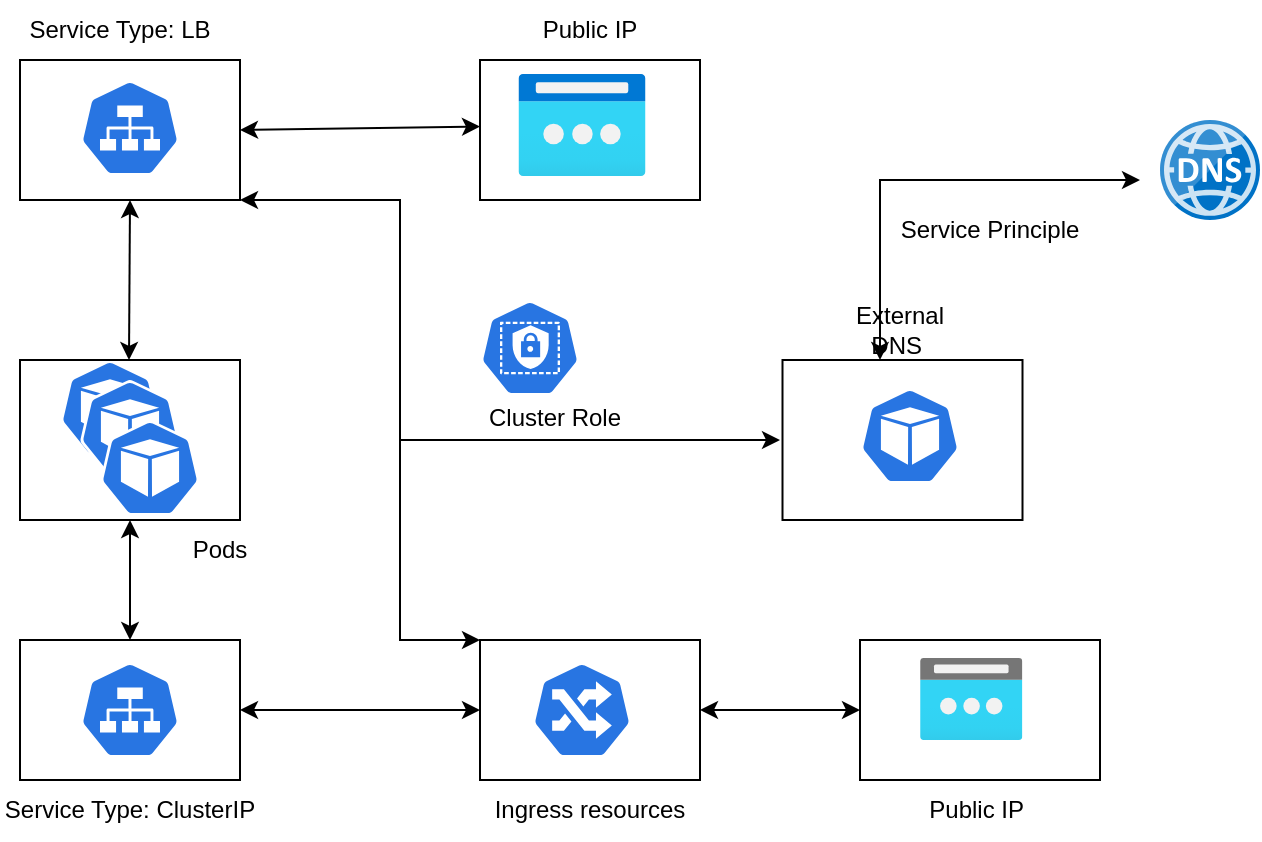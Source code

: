 <mxfile version="21.8.2" type="device">
  <diagram name="Page-1" id="tVJbM0QFH8Vj0zSCTGPi">
    <mxGraphModel dx="1042" dy="577" grid="1" gridSize="10" guides="1" tooltips="1" connect="1" arrows="1" fold="1" page="1" pageScale="1" pageWidth="850" pageHeight="1100" math="0" shadow="0">
      <root>
        <mxCell id="0" />
        <mxCell id="1" parent="0" />
        <mxCell id="wuafn8Rh87BKBdAyfIPy-2" value="" style="sketch=0;html=1;dashed=0;whitespace=wrap;fillColor=#2875E2;strokeColor=#ffffff;points=[[0.005,0.63,0],[0.1,0.2,0],[0.9,0.2,0],[0.5,0,0],[0.995,0.63,0],[0.72,0.99,0],[0.5,1,0],[0.28,0.99,0]];verticalLabelPosition=bottom;align=center;verticalAlign=top;shape=mxgraph.kubernetes.icon;prIcon=pod" vertex="1" parent="1">
          <mxGeometry x="150" y="240" width="50" height="48" as="geometry" />
        </mxCell>
        <mxCell id="wuafn8Rh87BKBdAyfIPy-3" value="" style="sketch=0;html=1;dashed=0;whitespace=wrap;fillColor=#2875E2;strokeColor=#ffffff;points=[[0.005,0.63,0],[0.1,0.2,0],[0.9,0.2,0],[0.5,0,0],[0.995,0.63,0],[0.72,0.99,0],[0.5,1,0],[0.28,0.99,0]];verticalLabelPosition=bottom;align=center;verticalAlign=top;shape=mxgraph.kubernetes.icon;prIcon=pod" vertex="1" parent="1">
          <mxGeometry x="160" y="250" width="50" height="48" as="geometry" />
        </mxCell>
        <mxCell id="wuafn8Rh87BKBdAyfIPy-4" value="" style="sketch=0;html=1;dashed=0;whitespace=wrap;fillColor=#2875E2;strokeColor=#ffffff;points=[[0.005,0.63,0],[0.1,0.2,0],[0.9,0.2,0],[0.5,0,0],[0.995,0.63,0],[0.72,0.99,0],[0.5,1,0],[0.28,0.99,0]];verticalLabelPosition=bottom;align=center;verticalAlign=top;shape=mxgraph.kubernetes.icon;prIcon=pod" vertex="1" parent="1">
          <mxGeometry x="170" y="270" width="50" height="48" as="geometry" />
        </mxCell>
        <mxCell id="wuafn8Rh87BKBdAyfIPy-6" value="" style="rounded=0;whiteSpace=wrap;html=1;shadow=0;fillColor=none;" vertex="1" parent="1">
          <mxGeometry x="130" y="240" width="110" height="80" as="geometry" />
        </mxCell>
        <mxCell id="wuafn8Rh87BKBdAyfIPy-7" value="" style="endArrow=classic;startArrow=classic;html=1;rounded=0;" edge="1" parent="1">
          <mxGeometry width="50" height="50" relative="1" as="geometry">
            <mxPoint x="184.5" y="240" as="sourcePoint" />
            <mxPoint x="185" y="160" as="targetPoint" />
          </mxGeometry>
        </mxCell>
        <mxCell id="wuafn8Rh87BKBdAyfIPy-8" value="" style="sketch=0;html=1;dashed=0;whitespace=wrap;fillColor=#2875E2;strokeColor=#ffffff;points=[[0.005,0.63,0],[0.1,0.2,0],[0.9,0.2,0],[0.5,0,0],[0.995,0.63,0],[0.72,0.99,0],[0.5,1,0],[0.28,0.99,0]];verticalLabelPosition=bottom;align=center;verticalAlign=top;shape=mxgraph.kubernetes.icon;prIcon=svc" vertex="1" parent="1">
          <mxGeometry x="160" y="100" width="50" height="48" as="geometry" />
        </mxCell>
        <mxCell id="wuafn8Rh87BKBdAyfIPy-9" value="" style="rounded=0;whiteSpace=wrap;html=1;fillColor=none;" vertex="1" parent="1">
          <mxGeometry x="130" y="90" width="110" height="70" as="geometry" />
        </mxCell>
        <mxCell id="wuafn8Rh87BKBdAyfIPy-11" value="" style="rounded=0;whiteSpace=wrap;html=1;shape=image;labelBackgroundColor=default;verticalAlign=top;verticalLabelPosition=bottom;aspect=fixed;points=[];image=img/lib/azure2/networking/Public_IP_Addresses_Classic.svg;" vertex="1" parent="1">
          <mxGeometry x="360" y="97" width="102" height="51" as="geometry" />
        </mxCell>
        <mxCell id="wuafn8Rh87BKBdAyfIPy-12" value="" style="endArrow=classic;startArrow=classic;html=1;rounded=0;exitX=1;exitY=0.5;exitDx=0;exitDy=0;" edge="1" parent="1" source="wuafn8Rh87BKBdAyfIPy-9" target="wuafn8Rh87BKBdAyfIPy-11">
          <mxGeometry width="50" height="50" relative="1" as="geometry">
            <mxPoint x="270" y="140" as="sourcePoint" />
            <mxPoint x="320" y="90" as="targetPoint" />
          </mxGeometry>
        </mxCell>
        <mxCell id="wuafn8Rh87BKBdAyfIPy-13" value="" style="rounded=0;whiteSpace=wrap;html=1;fillColor=none;" vertex="1" parent="1">
          <mxGeometry x="360" y="90" width="110" height="70" as="geometry" />
        </mxCell>
        <mxCell id="wuafn8Rh87BKBdAyfIPy-14" value="" style="rounded=0;whiteSpace=wrap;html=1;fillColor=none;" vertex="1" parent="1">
          <mxGeometry x="130" y="380" width="110" height="70" as="geometry" />
        </mxCell>
        <mxCell id="wuafn8Rh87BKBdAyfIPy-15" value="" style="sketch=0;html=1;dashed=0;whitespace=wrap;fillColor=#2875E2;strokeColor=#ffffff;points=[[0.005,0.63,0],[0.1,0.2,0],[0.9,0.2,0],[0.5,0,0],[0.995,0.63,0],[0.72,0.99,0],[0.5,1,0],[0.28,0.99,0]];verticalLabelPosition=bottom;align=center;verticalAlign=top;shape=mxgraph.kubernetes.icon;prIcon=svc" vertex="1" parent="1">
          <mxGeometry x="160" y="391" width="50" height="48" as="geometry" />
        </mxCell>
        <mxCell id="wuafn8Rh87BKBdAyfIPy-16" value="" style="endArrow=classic;startArrow=classic;html=1;rounded=0;entryX=0.5;entryY=1;entryDx=0;entryDy=0;exitX=0.5;exitY=0;exitDx=0;exitDy=0;" edge="1" parent="1" source="wuafn8Rh87BKBdAyfIPy-14" target="wuafn8Rh87BKBdAyfIPy-6">
          <mxGeometry width="50" height="50" relative="1" as="geometry">
            <mxPoint x="150" y="380" as="sourcePoint" />
            <mxPoint x="200" y="330" as="targetPoint" />
          </mxGeometry>
        </mxCell>
        <mxCell id="wuafn8Rh87BKBdAyfIPy-17" value="" style="sketch=0;html=1;dashed=0;whitespace=wrap;fillColor=#2875E2;strokeColor=#ffffff;points=[[0.005,0.63,0],[0.1,0.2,0],[0.9,0.2,0],[0.5,0,0],[0.995,0.63,0],[0.72,0.99,0],[0.5,1,0],[0.28,0.99,0]];verticalLabelPosition=bottom;align=center;verticalAlign=top;shape=mxgraph.kubernetes.icon;prIcon=ing" vertex="1" parent="1">
          <mxGeometry x="386" y="391" width="50" height="48" as="geometry" />
        </mxCell>
        <mxCell id="wuafn8Rh87BKBdAyfIPy-18" value="" style="rounded=0;whiteSpace=wrap;html=1;fillColor=none;" vertex="1" parent="1">
          <mxGeometry x="360" y="380" width="110" height="70" as="geometry" />
        </mxCell>
        <mxCell id="wuafn8Rh87BKBdAyfIPy-19" value="" style="endArrow=classic;startArrow=classic;html=1;rounded=0;entryX=0;entryY=0.5;entryDx=0;entryDy=0;exitX=1;exitY=0.5;exitDx=0;exitDy=0;" edge="1" parent="1" source="wuafn8Rh87BKBdAyfIPy-14" target="wuafn8Rh87BKBdAyfIPy-18">
          <mxGeometry width="50" height="50" relative="1" as="geometry">
            <mxPoint x="240" y="420" as="sourcePoint" />
            <mxPoint x="290" y="370" as="targetPoint" />
          </mxGeometry>
        </mxCell>
        <mxCell id="wuafn8Rh87BKBdAyfIPy-20" value="" style="image;aspect=fixed;html=1;points=[];align=center;fontSize=12;image=img/lib/azure2/networking/Public_IP_Addresses.svg;" vertex="1" parent="1">
          <mxGeometry x="580" y="389" width="51.25" height="41" as="geometry" />
        </mxCell>
        <mxCell id="wuafn8Rh87BKBdAyfIPy-21" value="" style="rounded=0;whiteSpace=wrap;html=1;fillColor=none;" vertex="1" parent="1">
          <mxGeometry x="550" y="380" width="120" height="70" as="geometry" />
        </mxCell>
        <mxCell id="wuafn8Rh87BKBdAyfIPy-22" value="" style="endArrow=classic;startArrow=classic;html=1;rounded=0;entryX=0;entryY=0.5;entryDx=0;entryDy=0;" edge="1" parent="1" target="wuafn8Rh87BKBdAyfIPy-21">
          <mxGeometry width="50" height="50" relative="1" as="geometry">
            <mxPoint x="470" y="415" as="sourcePoint" />
            <mxPoint x="520" y="370" as="targetPoint" />
          </mxGeometry>
        </mxCell>
        <mxCell id="wuafn8Rh87BKBdAyfIPy-23" value="" style="image;sketch=0;aspect=fixed;html=1;points=[];align=center;fontSize=12;image=img/lib/mscae/DNS.svg;" vertex="1" parent="1">
          <mxGeometry x="700" y="120" width="50" height="50" as="geometry" />
        </mxCell>
        <mxCell id="wuafn8Rh87BKBdAyfIPy-24" value="" style="sketch=0;html=1;dashed=0;whitespace=wrap;fillColor=#2875E2;strokeColor=#ffffff;points=[[0.005,0.63,0],[0.1,0.2,0],[0.9,0.2,0],[0.5,0,0],[0.995,0.63,0],[0.72,0.99,0],[0.5,1,0],[0.28,0.99,0]];verticalLabelPosition=bottom;align=center;verticalAlign=top;shape=mxgraph.kubernetes.icon;prIcon=pod" vertex="1" parent="1">
          <mxGeometry x="550" y="254" width="50" height="48" as="geometry" />
        </mxCell>
        <mxCell id="wuafn8Rh87BKBdAyfIPy-25" value="" style="rounded=0;whiteSpace=wrap;html=1;fillColor=none;" vertex="1" parent="1">
          <mxGeometry x="511.25" y="240" width="120" height="80" as="geometry" />
        </mxCell>
        <mxCell id="wuafn8Rh87BKBdAyfIPy-26" value="Public IP" style="text;html=1;strokeColor=none;fillColor=none;align=center;verticalAlign=middle;whiteSpace=wrap;rounded=0;" vertex="1" parent="1">
          <mxGeometry x="360" y="60" width="110" height="30" as="geometry" />
        </mxCell>
        <mxCell id="wuafn8Rh87BKBdAyfIPy-27" value="Service Type: LB" style="text;html=1;strokeColor=none;fillColor=none;align=center;verticalAlign=middle;whiteSpace=wrap;rounded=0;" vertex="1" parent="1">
          <mxGeometry x="130" y="60" width="100" height="30" as="geometry" />
        </mxCell>
        <mxCell id="wuafn8Rh87BKBdAyfIPy-30" value="Pods" style="text;html=1;strokeColor=none;fillColor=none;align=center;verticalAlign=middle;whiteSpace=wrap;rounded=0;" vertex="1" parent="1">
          <mxGeometry x="200" y="320" width="60" height="30" as="geometry" />
        </mxCell>
        <mxCell id="wuafn8Rh87BKBdAyfIPy-31" value="Service Type: ClusterIP" style="text;html=1;strokeColor=none;fillColor=none;align=center;verticalAlign=middle;whiteSpace=wrap;rounded=0;" vertex="1" parent="1">
          <mxGeometry x="120" y="450" width="130" height="30" as="geometry" />
        </mxCell>
        <mxCell id="wuafn8Rh87BKBdAyfIPy-32" value="Ingress resources" style="text;html=1;strokeColor=none;fillColor=none;align=center;verticalAlign=middle;whiteSpace=wrap;rounded=0;" vertex="1" parent="1">
          <mxGeometry x="360" y="450" width="110" height="30" as="geometry" />
        </mxCell>
        <mxCell id="wuafn8Rh87BKBdAyfIPy-34" value="Public IP&amp;nbsp;" style="text;html=1;strokeColor=none;fillColor=none;align=center;verticalAlign=middle;whiteSpace=wrap;rounded=0;" vertex="1" parent="1">
          <mxGeometry x="580" y="450" width="60" height="30" as="geometry" />
        </mxCell>
        <mxCell id="wuafn8Rh87BKBdAyfIPy-35" value="External DNS&amp;nbsp;" style="text;html=1;strokeColor=none;fillColor=none;align=center;verticalAlign=middle;whiteSpace=wrap;rounded=0;" vertex="1" parent="1">
          <mxGeometry x="540" y="210" width="60" height="30" as="geometry" />
        </mxCell>
        <mxCell id="wuafn8Rh87BKBdAyfIPy-36" value="" style="endArrow=classic;startArrow=classic;html=1;rounded=0;" edge="1" parent="1">
          <mxGeometry width="50" height="50" relative="1" as="geometry">
            <mxPoint x="560" y="240" as="sourcePoint" />
            <mxPoint x="690" y="150" as="targetPoint" />
            <Array as="points">
              <mxPoint x="560" y="150" />
            </Array>
          </mxGeometry>
        </mxCell>
        <mxCell id="wuafn8Rh87BKBdAyfIPy-37" value="Service Principle" style="text;html=1;strokeColor=none;fillColor=none;align=center;verticalAlign=middle;whiteSpace=wrap;rounded=0;" vertex="1" parent="1">
          <mxGeometry x="560" y="160" width="110" height="30" as="geometry" />
        </mxCell>
        <mxCell id="wuafn8Rh87BKBdAyfIPy-38" value="" style="sketch=0;html=1;dashed=0;whitespace=wrap;fillColor=#2875E2;strokeColor=#ffffff;points=[[0.005,0.63,0],[0.1,0.2,0],[0.9,0.2,0],[0.5,0,0],[0.995,0.63,0],[0.72,0.99,0],[0.5,1,0],[0.28,0.99,0]];verticalLabelPosition=bottom;align=center;verticalAlign=top;shape=mxgraph.kubernetes.icon;prIcon=role" vertex="1" parent="1">
          <mxGeometry x="360" y="210" width="50" height="48" as="geometry" />
        </mxCell>
        <mxCell id="wuafn8Rh87BKBdAyfIPy-39" value="" style="endArrow=classic;startArrow=classic;html=1;rounded=0;" edge="1" parent="1">
          <mxGeometry width="50" height="50" relative="1" as="geometry">
            <mxPoint x="240" y="160" as="sourcePoint" />
            <mxPoint x="510" y="280" as="targetPoint" />
            <Array as="points">
              <mxPoint x="320" y="160" />
              <mxPoint x="320" y="280" />
            </Array>
          </mxGeometry>
        </mxCell>
        <mxCell id="wuafn8Rh87BKBdAyfIPy-42" value="" style="endArrow=classic;html=1;rounded=0;entryX=0;entryY=0;entryDx=0;entryDy=0;" edge="1" parent="1" target="wuafn8Rh87BKBdAyfIPy-18">
          <mxGeometry width="50" height="50" relative="1" as="geometry">
            <mxPoint x="320" y="280" as="sourcePoint" />
            <mxPoint x="340" y="330" as="targetPoint" />
            <Array as="points">
              <mxPoint x="320" y="380" />
            </Array>
          </mxGeometry>
        </mxCell>
        <mxCell id="wuafn8Rh87BKBdAyfIPy-43" value="Cluster Role" style="text;html=1;strokeColor=none;fillColor=none;align=center;verticalAlign=middle;whiteSpace=wrap;rounded=0;" vertex="1" parent="1">
          <mxGeometry x="355" y="254" width="85" height="30" as="geometry" />
        </mxCell>
      </root>
    </mxGraphModel>
  </diagram>
</mxfile>
